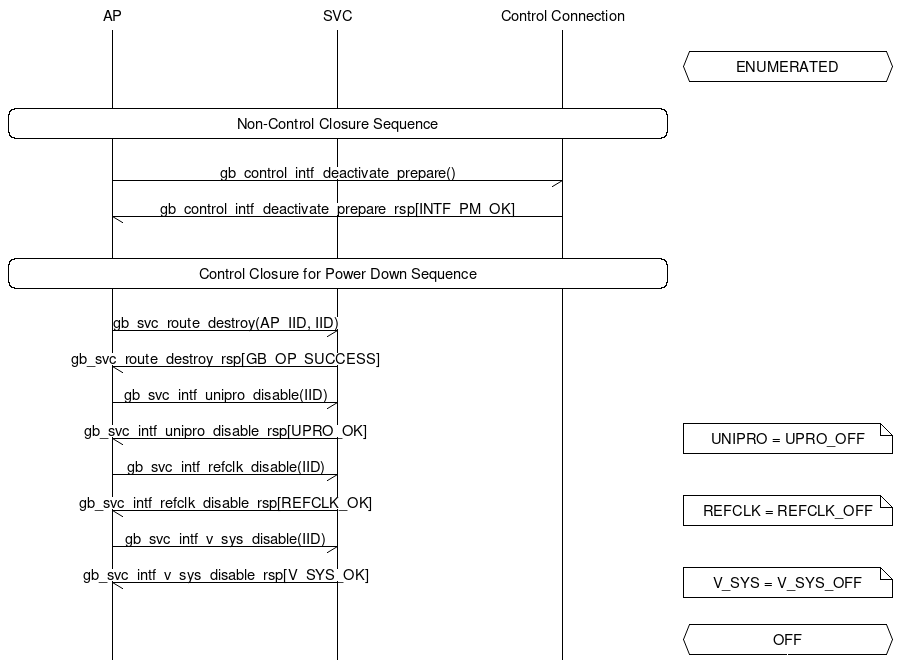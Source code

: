 # MSC for Power Managemenet Power Down Procedure

msc {
  hscale = "1.5", arcgradient = "0";

  AP, SVC, Control [ label = "Control Connection" ], Comments [ linecolor = "white", textcolor = "white" ];

  |||;
  Comments abox Comments [ label = "ENUMERATED" ];
  |||;
  AP rbox Control [ label = "Non-Control Closure Sequence" ];
  |||;
  AP->Control [ label = "gb_control_intf_deactivate_prepare()" ];
  Control->AP [ label = "gb_control_intf_deactivate_prepare_rsp[INTF_PM_OK]" ];
  |||;
  AP rbox Control [ label = "Control Closure for Power Down Sequence" ];
  |||;
  AP->SVC [ label = "gb_svc_route_destroy(AP_IID, IID)"];
  SVC->AP [ label = "gb_svc_route_destroy_rsp[GB_OP_SUCCESS]"];
  AP->SVC [ label = "gb_svc_intf_unipro_disable(IID)" ];
  SVC->AP [ label = "gb_svc_intf_unipro_disable_rsp[UPRO_OK]" ],
  Comments note Comments [ label = "UNIPRO = UPRO_OFF" ];
  AP->SVC [ label = "gb_svc_intf_refclk_disable(IID)" ];
  SVC->AP [ label = "gb_svc_intf_refclk_disable_rsp[REFCLK_OK]" ],
  Comments note Comments [ label = "REFCLK = REFCLK_OFF" ];
  AP->SVC [ label = "gb_svc_intf_v_sys_disable(IID)" ];
  SVC->AP [ label = "gb_svc_intf_v_sys_disable_rsp[V_SYS_OK]" ],
  Comments note Comments [ label = "V_SYS = V_SYS_OFF" ];
  |||;
  Comments abox Comments [ label = "OFF" ];
}

